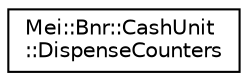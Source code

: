 digraph "Graphical Class Hierarchy"
{
  edge [fontname="Helvetica",fontsize="10",labelfontname="Helvetica",labelfontsize="10"];
  node [fontname="Helvetica",fontsize="10",shape=record];
  rankdir="LR";
  Node1 [label="Mei::Bnr::CashUnit\l::DispenseCounters",height=0.2,width=0.4,color="black", fillcolor="white", style="filled",URL="$a00029.html",tooltip="DispenseCounters value class "];
}
